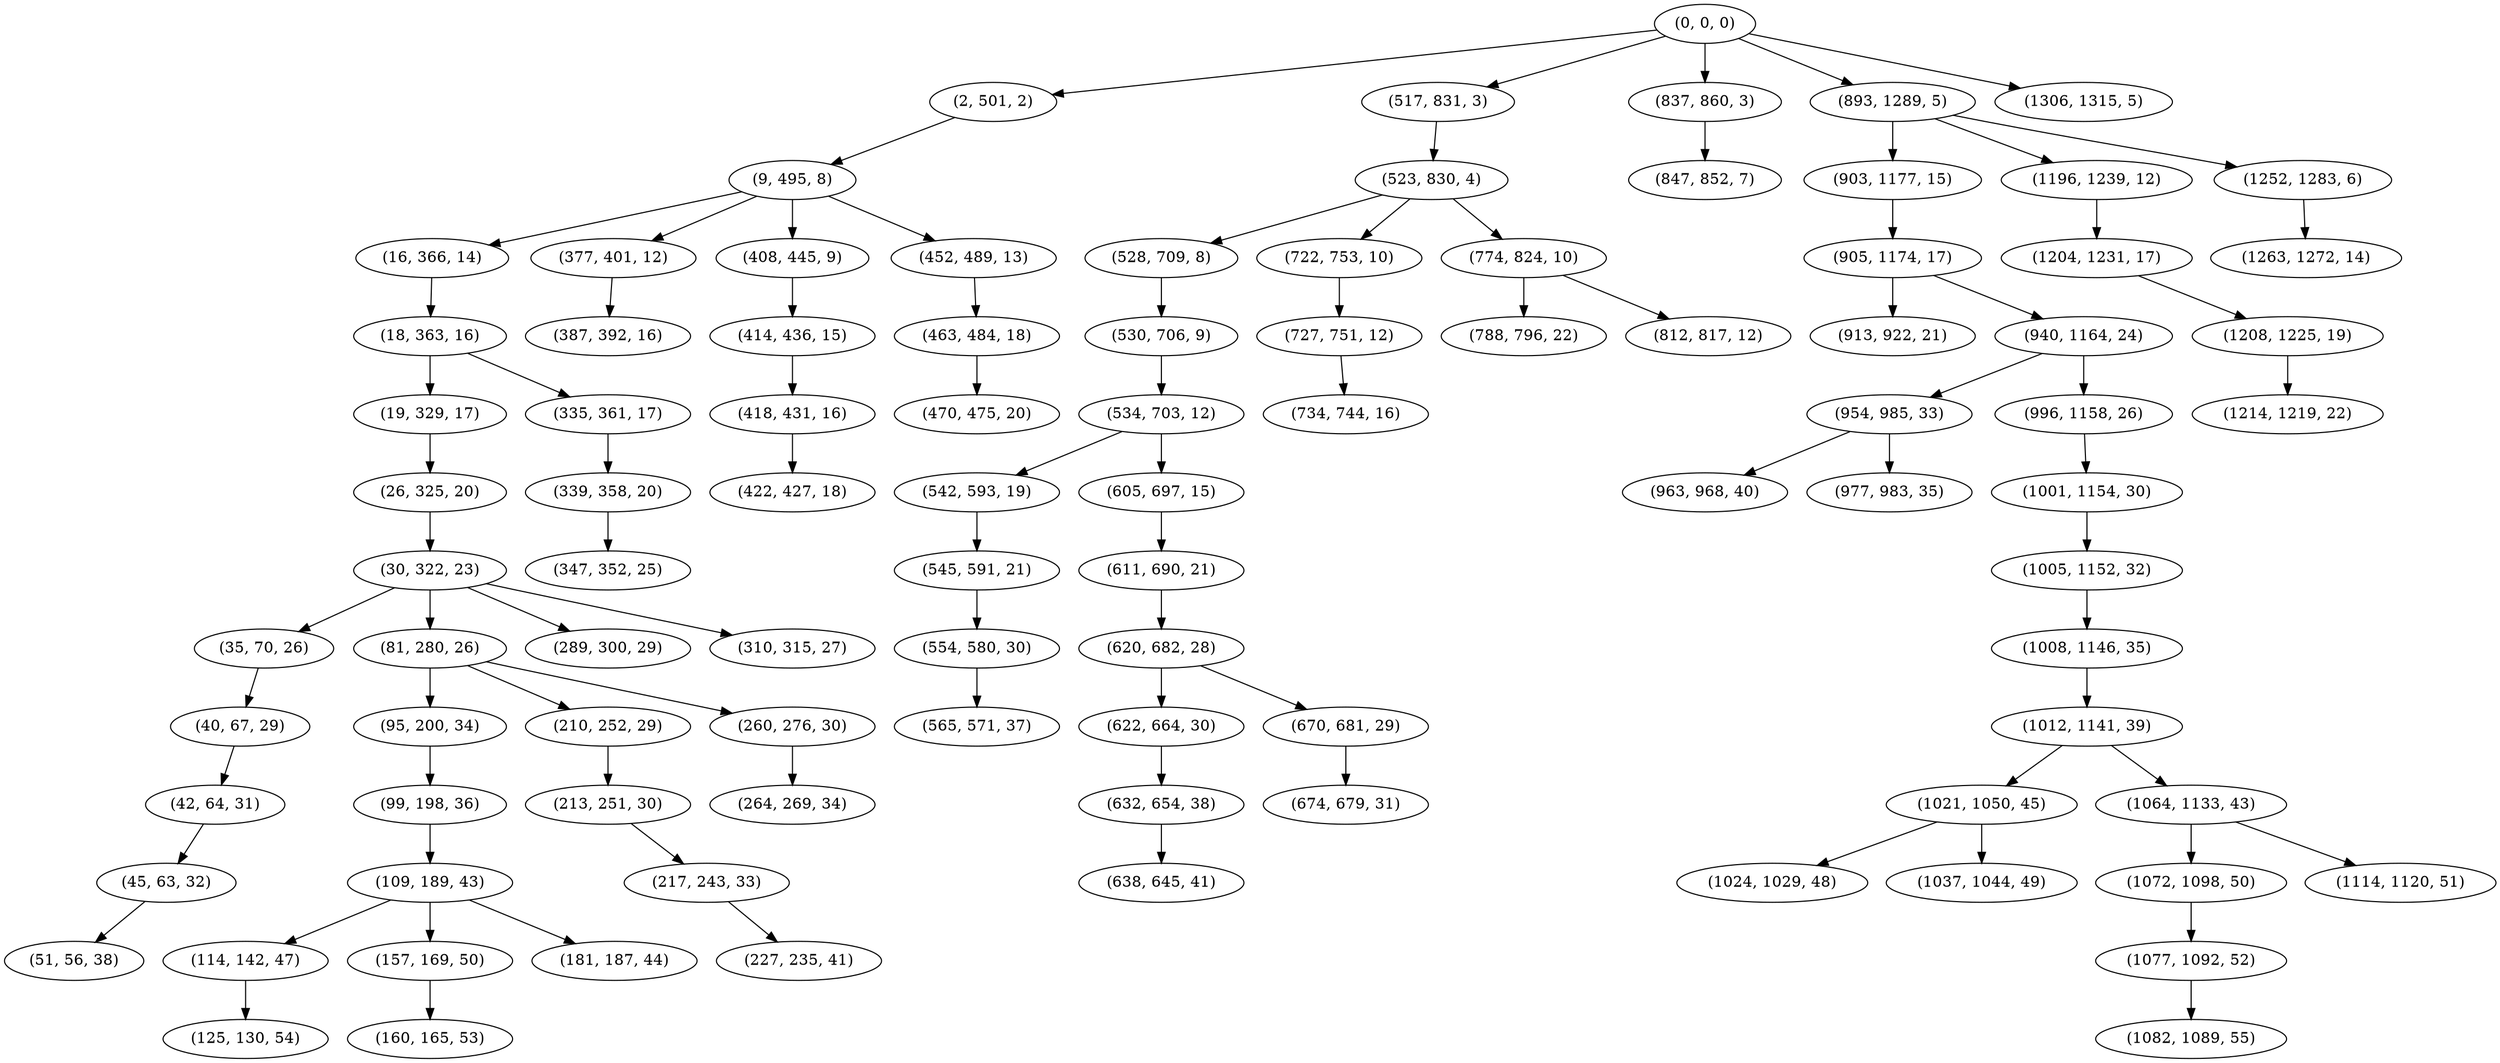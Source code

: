 digraph tree {
    "(0, 0, 0)";
    "(2, 501, 2)";
    "(9, 495, 8)";
    "(16, 366, 14)";
    "(18, 363, 16)";
    "(19, 329, 17)";
    "(26, 325, 20)";
    "(30, 322, 23)";
    "(35, 70, 26)";
    "(40, 67, 29)";
    "(42, 64, 31)";
    "(45, 63, 32)";
    "(51, 56, 38)";
    "(81, 280, 26)";
    "(95, 200, 34)";
    "(99, 198, 36)";
    "(109, 189, 43)";
    "(114, 142, 47)";
    "(125, 130, 54)";
    "(157, 169, 50)";
    "(160, 165, 53)";
    "(181, 187, 44)";
    "(210, 252, 29)";
    "(213, 251, 30)";
    "(217, 243, 33)";
    "(227, 235, 41)";
    "(260, 276, 30)";
    "(264, 269, 34)";
    "(289, 300, 29)";
    "(310, 315, 27)";
    "(335, 361, 17)";
    "(339, 358, 20)";
    "(347, 352, 25)";
    "(377, 401, 12)";
    "(387, 392, 16)";
    "(408, 445, 9)";
    "(414, 436, 15)";
    "(418, 431, 16)";
    "(422, 427, 18)";
    "(452, 489, 13)";
    "(463, 484, 18)";
    "(470, 475, 20)";
    "(517, 831, 3)";
    "(523, 830, 4)";
    "(528, 709, 8)";
    "(530, 706, 9)";
    "(534, 703, 12)";
    "(542, 593, 19)";
    "(545, 591, 21)";
    "(554, 580, 30)";
    "(565, 571, 37)";
    "(605, 697, 15)";
    "(611, 690, 21)";
    "(620, 682, 28)";
    "(622, 664, 30)";
    "(632, 654, 38)";
    "(638, 645, 41)";
    "(670, 681, 29)";
    "(674, 679, 31)";
    "(722, 753, 10)";
    "(727, 751, 12)";
    "(734, 744, 16)";
    "(774, 824, 10)";
    "(788, 796, 22)";
    "(812, 817, 12)";
    "(837, 860, 3)";
    "(847, 852, 7)";
    "(893, 1289, 5)";
    "(903, 1177, 15)";
    "(905, 1174, 17)";
    "(913, 922, 21)";
    "(940, 1164, 24)";
    "(954, 985, 33)";
    "(963, 968, 40)";
    "(977, 983, 35)";
    "(996, 1158, 26)";
    "(1001, 1154, 30)";
    "(1005, 1152, 32)";
    "(1008, 1146, 35)";
    "(1012, 1141, 39)";
    "(1021, 1050, 45)";
    "(1024, 1029, 48)";
    "(1037, 1044, 49)";
    "(1064, 1133, 43)";
    "(1072, 1098, 50)";
    "(1077, 1092, 52)";
    "(1082, 1089, 55)";
    "(1114, 1120, 51)";
    "(1196, 1239, 12)";
    "(1204, 1231, 17)";
    "(1208, 1225, 19)";
    "(1214, 1219, 22)";
    "(1252, 1283, 6)";
    "(1263, 1272, 14)";
    "(1306, 1315, 5)";
    "(0, 0, 0)" -> "(2, 501, 2)";
    "(0, 0, 0)" -> "(517, 831, 3)";
    "(0, 0, 0)" -> "(837, 860, 3)";
    "(0, 0, 0)" -> "(893, 1289, 5)";
    "(0, 0, 0)" -> "(1306, 1315, 5)";
    "(2, 501, 2)" -> "(9, 495, 8)";
    "(9, 495, 8)" -> "(16, 366, 14)";
    "(9, 495, 8)" -> "(377, 401, 12)";
    "(9, 495, 8)" -> "(408, 445, 9)";
    "(9, 495, 8)" -> "(452, 489, 13)";
    "(16, 366, 14)" -> "(18, 363, 16)";
    "(18, 363, 16)" -> "(19, 329, 17)";
    "(18, 363, 16)" -> "(335, 361, 17)";
    "(19, 329, 17)" -> "(26, 325, 20)";
    "(26, 325, 20)" -> "(30, 322, 23)";
    "(30, 322, 23)" -> "(35, 70, 26)";
    "(30, 322, 23)" -> "(81, 280, 26)";
    "(30, 322, 23)" -> "(289, 300, 29)";
    "(30, 322, 23)" -> "(310, 315, 27)";
    "(35, 70, 26)" -> "(40, 67, 29)";
    "(40, 67, 29)" -> "(42, 64, 31)";
    "(42, 64, 31)" -> "(45, 63, 32)";
    "(45, 63, 32)" -> "(51, 56, 38)";
    "(81, 280, 26)" -> "(95, 200, 34)";
    "(81, 280, 26)" -> "(210, 252, 29)";
    "(81, 280, 26)" -> "(260, 276, 30)";
    "(95, 200, 34)" -> "(99, 198, 36)";
    "(99, 198, 36)" -> "(109, 189, 43)";
    "(109, 189, 43)" -> "(114, 142, 47)";
    "(109, 189, 43)" -> "(157, 169, 50)";
    "(109, 189, 43)" -> "(181, 187, 44)";
    "(114, 142, 47)" -> "(125, 130, 54)";
    "(157, 169, 50)" -> "(160, 165, 53)";
    "(210, 252, 29)" -> "(213, 251, 30)";
    "(213, 251, 30)" -> "(217, 243, 33)";
    "(217, 243, 33)" -> "(227, 235, 41)";
    "(260, 276, 30)" -> "(264, 269, 34)";
    "(335, 361, 17)" -> "(339, 358, 20)";
    "(339, 358, 20)" -> "(347, 352, 25)";
    "(377, 401, 12)" -> "(387, 392, 16)";
    "(408, 445, 9)" -> "(414, 436, 15)";
    "(414, 436, 15)" -> "(418, 431, 16)";
    "(418, 431, 16)" -> "(422, 427, 18)";
    "(452, 489, 13)" -> "(463, 484, 18)";
    "(463, 484, 18)" -> "(470, 475, 20)";
    "(517, 831, 3)" -> "(523, 830, 4)";
    "(523, 830, 4)" -> "(528, 709, 8)";
    "(523, 830, 4)" -> "(722, 753, 10)";
    "(523, 830, 4)" -> "(774, 824, 10)";
    "(528, 709, 8)" -> "(530, 706, 9)";
    "(530, 706, 9)" -> "(534, 703, 12)";
    "(534, 703, 12)" -> "(542, 593, 19)";
    "(534, 703, 12)" -> "(605, 697, 15)";
    "(542, 593, 19)" -> "(545, 591, 21)";
    "(545, 591, 21)" -> "(554, 580, 30)";
    "(554, 580, 30)" -> "(565, 571, 37)";
    "(605, 697, 15)" -> "(611, 690, 21)";
    "(611, 690, 21)" -> "(620, 682, 28)";
    "(620, 682, 28)" -> "(622, 664, 30)";
    "(620, 682, 28)" -> "(670, 681, 29)";
    "(622, 664, 30)" -> "(632, 654, 38)";
    "(632, 654, 38)" -> "(638, 645, 41)";
    "(670, 681, 29)" -> "(674, 679, 31)";
    "(722, 753, 10)" -> "(727, 751, 12)";
    "(727, 751, 12)" -> "(734, 744, 16)";
    "(774, 824, 10)" -> "(788, 796, 22)";
    "(774, 824, 10)" -> "(812, 817, 12)";
    "(837, 860, 3)" -> "(847, 852, 7)";
    "(893, 1289, 5)" -> "(903, 1177, 15)";
    "(893, 1289, 5)" -> "(1196, 1239, 12)";
    "(893, 1289, 5)" -> "(1252, 1283, 6)";
    "(903, 1177, 15)" -> "(905, 1174, 17)";
    "(905, 1174, 17)" -> "(913, 922, 21)";
    "(905, 1174, 17)" -> "(940, 1164, 24)";
    "(940, 1164, 24)" -> "(954, 985, 33)";
    "(940, 1164, 24)" -> "(996, 1158, 26)";
    "(954, 985, 33)" -> "(963, 968, 40)";
    "(954, 985, 33)" -> "(977, 983, 35)";
    "(996, 1158, 26)" -> "(1001, 1154, 30)";
    "(1001, 1154, 30)" -> "(1005, 1152, 32)";
    "(1005, 1152, 32)" -> "(1008, 1146, 35)";
    "(1008, 1146, 35)" -> "(1012, 1141, 39)";
    "(1012, 1141, 39)" -> "(1021, 1050, 45)";
    "(1012, 1141, 39)" -> "(1064, 1133, 43)";
    "(1021, 1050, 45)" -> "(1024, 1029, 48)";
    "(1021, 1050, 45)" -> "(1037, 1044, 49)";
    "(1064, 1133, 43)" -> "(1072, 1098, 50)";
    "(1064, 1133, 43)" -> "(1114, 1120, 51)";
    "(1072, 1098, 50)" -> "(1077, 1092, 52)";
    "(1077, 1092, 52)" -> "(1082, 1089, 55)";
    "(1196, 1239, 12)" -> "(1204, 1231, 17)";
    "(1204, 1231, 17)" -> "(1208, 1225, 19)";
    "(1208, 1225, 19)" -> "(1214, 1219, 22)";
    "(1252, 1283, 6)" -> "(1263, 1272, 14)";
}
